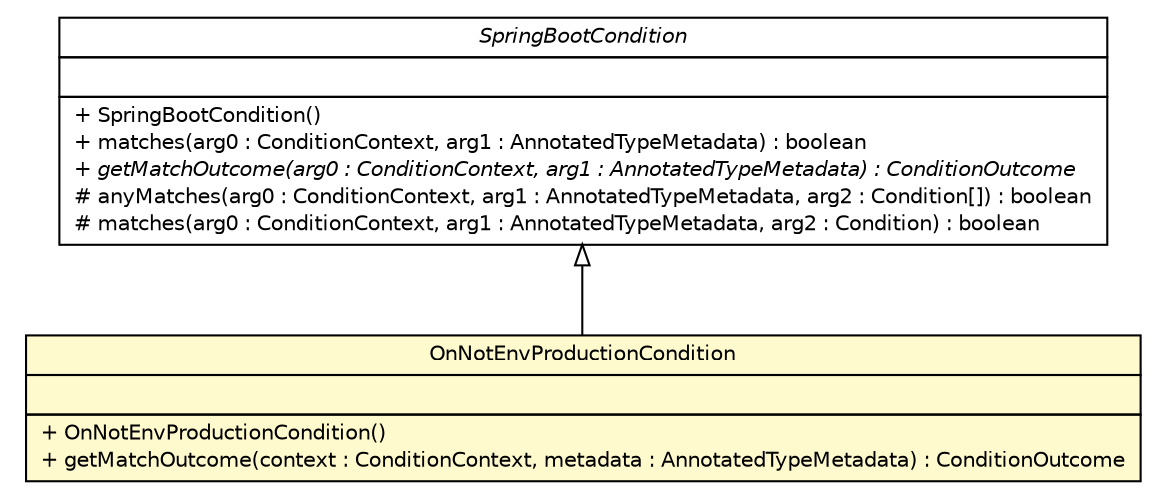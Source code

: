 #!/usr/local/bin/dot
#
# Class diagram 
# Generated by UMLGraph version R5_6-24-gf6e263 (http://www.umlgraph.org/)
#

digraph G {
	edge [fontname="Helvetica",fontsize=10,labelfontname="Helvetica",labelfontsize=10];
	node [fontname="Helvetica",fontsize=10,shape=plaintext];
	nodesep=0.25;
	ranksep=0.5;
	// com.yirendai.oss.boot.autoconfigure.OnNotEnvProductionCondition
	c4825 [label=<<table title="com.yirendai.oss.boot.autoconfigure.OnNotEnvProductionCondition" border="0" cellborder="1" cellspacing="0" cellpadding="2" port="p" bgcolor="lemonChiffon" href="./OnNotEnvProductionCondition.html">
		<tr><td><table border="0" cellspacing="0" cellpadding="1">
<tr><td align="center" balign="center"> OnNotEnvProductionCondition </td></tr>
		</table></td></tr>
		<tr><td><table border="0" cellspacing="0" cellpadding="1">
<tr><td align="left" balign="left">  </td></tr>
		</table></td></tr>
		<tr><td><table border="0" cellspacing="0" cellpadding="1">
<tr><td align="left" balign="left"> + OnNotEnvProductionCondition() </td></tr>
<tr><td align="left" balign="left"> + getMatchOutcome(context : ConditionContext, metadata : AnnotatedTypeMetadata) : ConditionOutcome </td></tr>
		</table></td></tr>
		</table>>, URL="./OnNotEnvProductionCondition.html", fontname="Helvetica", fontcolor="black", fontsize=10.0];
	//com.yirendai.oss.boot.autoconfigure.OnNotEnvProductionCondition extends org.springframework.boot.autoconfigure.condition.SpringBootCondition
	c4827:p -> c4825:p [dir=back,arrowtail=empty];
	// org.springframework.boot.autoconfigure.condition.SpringBootCondition
	c4827 [label=<<table title="org.springframework.boot.autoconfigure.condition.SpringBootCondition" border="0" cellborder="1" cellspacing="0" cellpadding="2" port="p" href="http://java.sun.com/j2se/1.4.2/docs/api/org/springframework/boot/autoconfigure/condition/SpringBootCondition.html">
		<tr><td><table border="0" cellspacing="0" cellpadding="1">
<tr><td align="center" balign="center"><font face="Helvetica-Oblique"> SpringBootCondition </font></td></tr>
		</table></td></tr>
		<tr><td><table border="0" cellspacing="0" cellpadding="1">
<tr><td align="left" balign="left">  </td></tr>
		</table></td></tr>
		<tr><td><table border="0" cellspacing="0" cellpadding="1">
<tr><td align="left" balign="left"> + SpringBootCondition() </td></tr>
<tr><td align="left" balign="left"> + matches(arg0 : ConditionContext, arg1 : AnnotatedTypeMetadata) : boolean </td></tr>
<tr><td align="left" balign="left"><font face="Helvetica-Oblique" point-size="10.0"> + getMatchOutcome(arg0 : ConditionContext, arg1 : AnnotatedTypeMetadata) : ConditionOutcome </font></td></tr>
<tr><td align="left" balign="left"> # anyMatches(arg0 : ConditionContext, arg1 : AnnotatedTypeMetadata, arg2 : Condition[]) : boolean </td></tr>
<tr><td align="left" balign="left"> # matches(arg0 : ConditionContext, arg1 : AnnotatedTypeMetadata, arg2 : Condition) : boolean </td></tr>
		</table></td></tr>
		</table>>, URL="http://java.sun.com/j2se/1.4.2/docs/api/org/springframework/boot/autoconfigure/condition/SpringBootCondition.html", fontname="Helvetica", fontcolor="black", fontsize=10.0];
}


